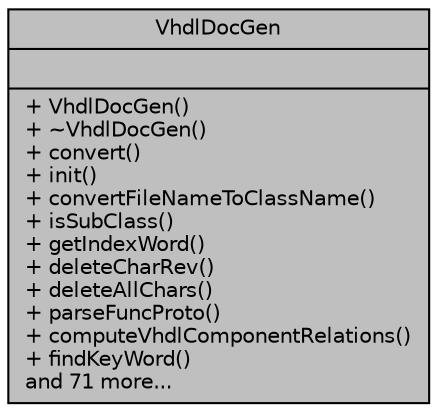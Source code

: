 digraph "VhdlDocGen"
{
 // LATEX_PDF_SIZE
  edge [fontname="Helvetica",fontsize="10",labelfontname="Helvetica",labelfontsize="10"];
  node [fontname="Helvetica",fontsize="10",shape=record];
  Node1 [label="{VhdlDocGen\n||+ VhdlDocGen()\l+ ~VhdlDocGen()\l+ convert()\l+ init()\l+ convertFileNameToClassName()\l+ isSubClass()\l+ getIndexWord()\l+ deleteCharRev()\l+ deleteAllChars()\l+ parseFuncProto()\l+ computeVhdlComponentRelations()\l+ findKeyWord()\land 71 more...\l}",height=0.2,width=0.4,color="black", fillcolor="grey75", style="filled", fontcolor="black",tooltip=" "];
}
